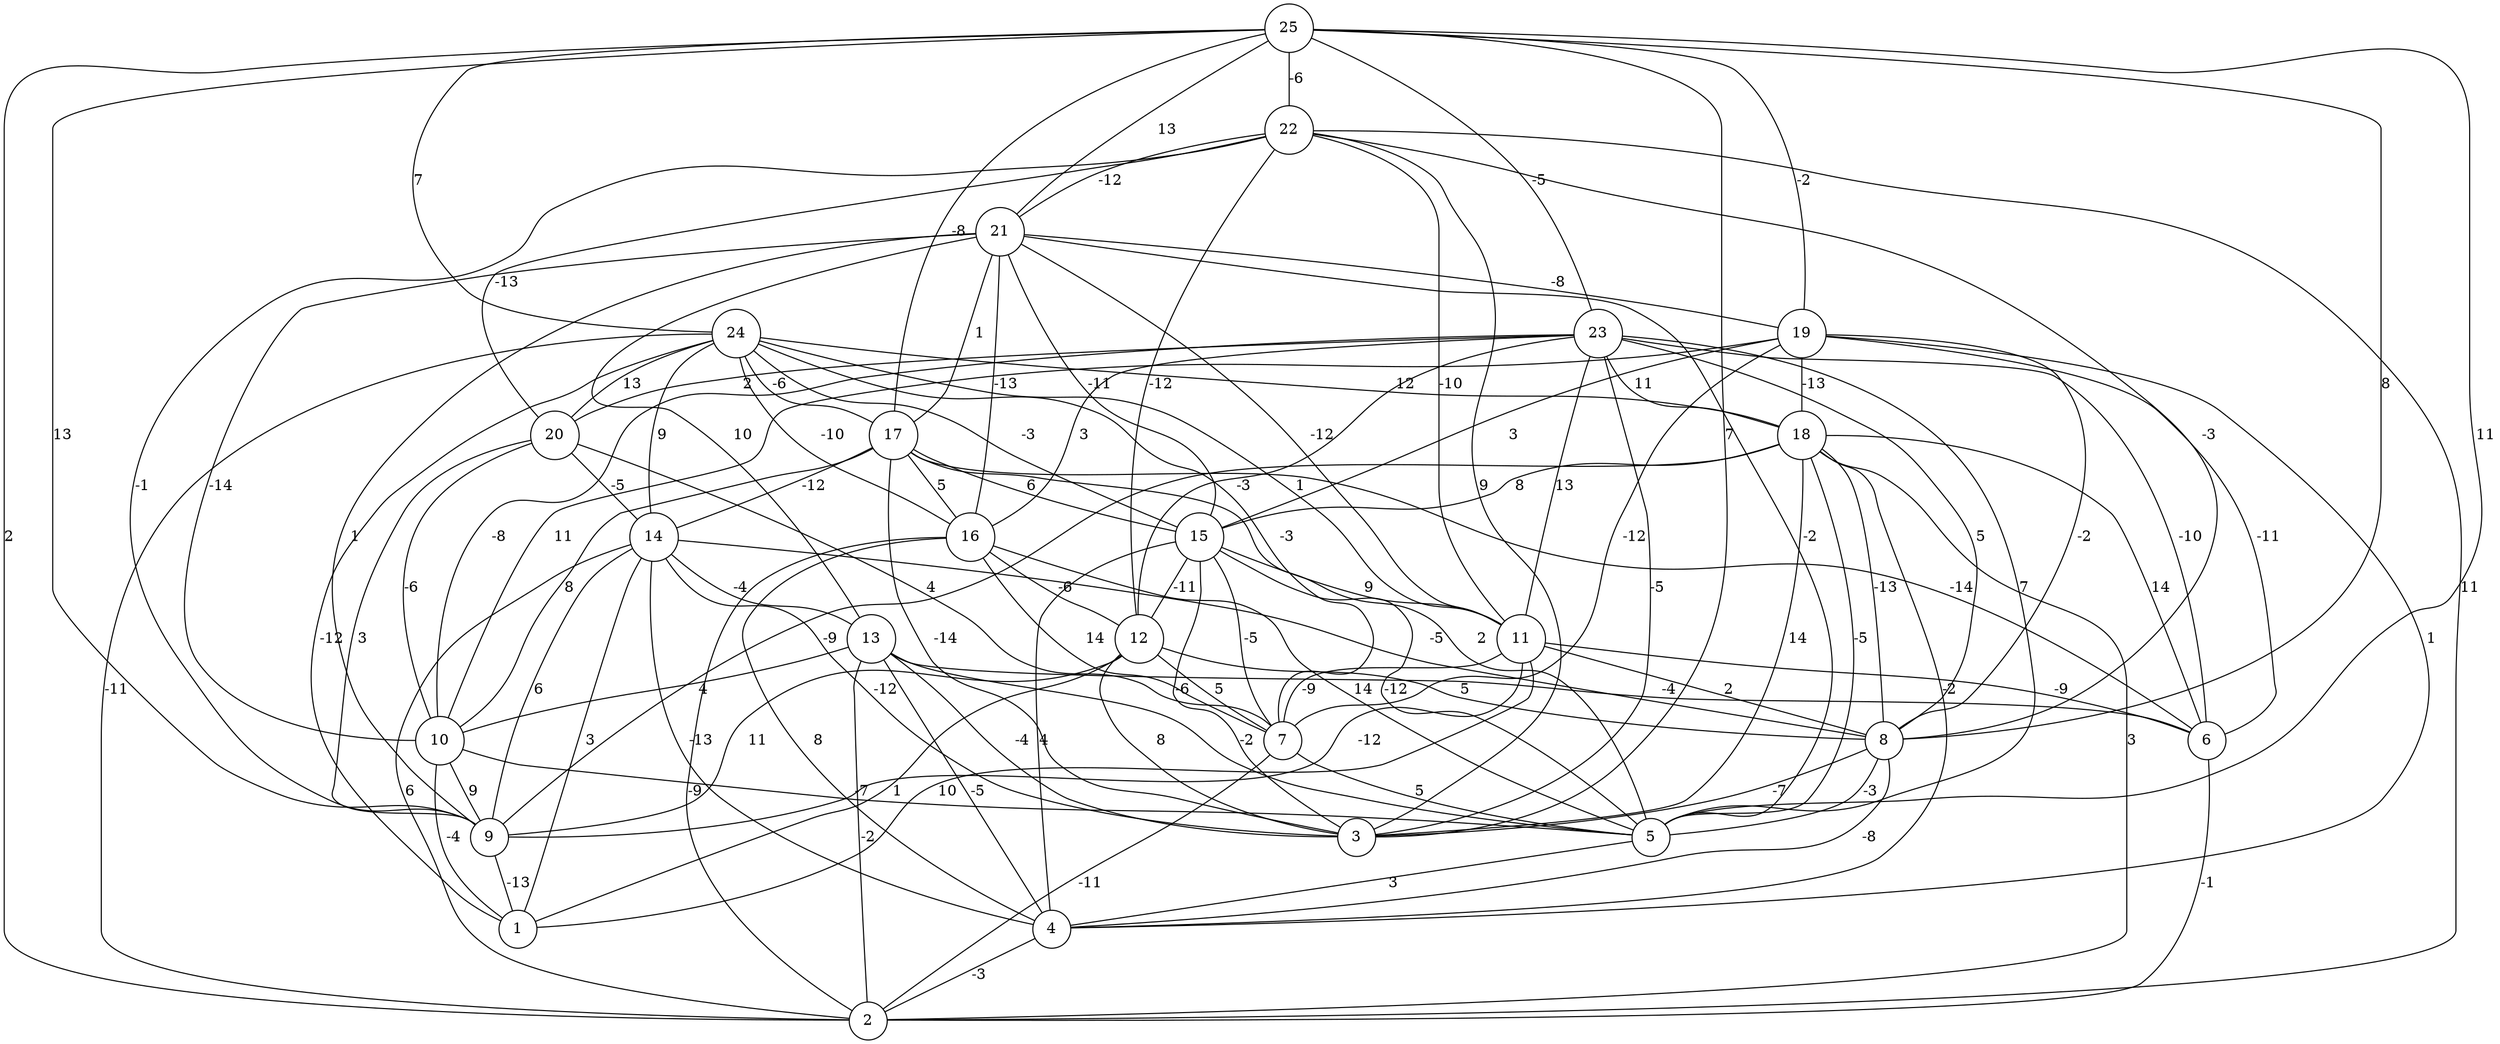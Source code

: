 graph { 
	 fontname="Helvetica,Arial,sans-serif" 
	 node [shape = circle]; 
	 25 -- 2 [label = "2"];
	 25 -- 3 [label = "7"];
	 25 -- 5 [label = "11"];
	 25 -- 8 [label = "8"];
	 25 -- 9 [label = "13"];
	 25 -- 17 [label = "-8"];
	 25 -- 19 [label = "-2"];
	 25 -- 21 [label = "13"];
	 25 -- 22 [label = "-6"];
	 25 -- 23 [label = "-5"];
	 25 -- 24 [label = "7"];
	 24 -- 1 [label = "-12"];
	 24 -- 2 [label = "-11"];
	 24 -- 7 [label = "-3"];
	 24 -- 11 [label = "1"];
	 24 -- 14 [label = "9"];
	 24 -- 15 [label = "-3"];
	 24 -- 16 [label = "-10"];
	 24 -- 17 [label = "-6"];
	 24 -- 18 [label = "12"];
	 24 -- 20 [label = "13"];
	 23 -- 3 [label = "-5"];
	 23 -- 5 [label = "7"];
	 23 -- 6 [label = "-10"];
	 23 -- 8 [label = "5"];
	 23 -- 10 [label = "-8"];
	 23 -- 11 [label = "13"];
	 23 -- 12 [label = "-3"];
	 23 -- 16 [label = "3"];
	 23 -- 18 [label = "11"];
	 23 -- 20 [label = "2"];
	 22 -- 2 [label = "11"];
	 22 -- 3 [label = "9"];
	 22 -- 8 [label = "-3"];
	 22 -- 9 [label = "-1"];
	 22 -- 11 [label = "-10"];
	 22 -- 12 [label = "-12"];
	 22 -- 20 [label = "-13"];
	 22 -- 21 [label = "-12"];
	 21 -- 5 [label = "-2"];
	 21 -- 9 [label = "1"];
	 21 -- 10 [label = "-14"];
	 21 -- 11 [label = "-12"];
	 21 -- 13 [label = "10"];
	 21 -- 15 [label = "-11"];
	 21 -- 16 [label = "-13"];
	 21 -- 17 [label = "1"];
	 21 -- 19 [label = "-8"];
	 20 -- 7 [label = "4"];
	 20 -- 9 [label = "3"];
	 20 -- 10 [label = "-6"];
	 20 -- 14 [label = "-5"];
	 19 -- 4 [label = "1"];
	 19 -- 6 [label = "-11"];
	 19 -- 7 [label = "-12"];
	 19 -- 8 [label = "-2"];
	 19 -- 10 [label = "11"];
	 19 -- 15 [label = "3"];
	 19 -- 18 [label = "-13"];
	 18 -- 2 [label = "3"];
	 18 -- 3 [label = "14"];
	 18 -- 4 [label = "-2"];
	 18 -- 5 [label = "-5"];
	 18 -- 6 [label = "14"];
	 18 -- 8 [label = "-13"];
	 18 -- 9 [label = "-9"];
	 18 -- 15 [label = "8"];
	 17 -- 3 [label = "-14"];
	 17 -- 5 [label = "2"];
	 17 -- 6 [label = "-14"];
	 17 -- 10 [label = "8"];
	 17 -- 14 [label = "-12"];
	 17 -- 15 [label = "6"];
	 17 -- 16 [label = "5"];
	 16 -- 2 [label = "-9"];
	 16 -- 4 [label = "8"];
	 16 -- 5 [label = "14"];
	 16 -- 7 [label = "14"];
	 16 -- 12 [label = "-6"];
	 15 -- 3 [label = "-6"];
	 15 -- 4 [label = "4"];
	 15 -- 5 [label = "-12"];
	 15 -- 7 [label = "-5"];
	 15 -- 11 [label = "9"];
	 15 -- 12 [label = "-11"];
	 14 -- 1 [label = "3"];
	 14 -- 2 [label = "6"];
	 14 -- 3 [label = "-12"];
	 14 -- 4 [label = "-13"];
	 14 -- 8 [label = "-5"];
	 14 -- 9 [label = "6"];
	 14 -- 13 [label = "-4"];
	 13 -- 2 [label = "-2"];
	 13 -- 3 [label = "-4"];
	 13 -- 4 [label = "-5"];
	 13 -- 5 [label = "-2"];
	 13 -- 6 [label = "-4"];
	 13 -- 10 [label = "4"];
	 12 -- 1 [label = "1"];
	 12 -- 3 [label = "8"];
	 12 -- 7 [label = "5"];
	 12 -- 8 [label = "5"];
	 12 -- 9 [label = "11"];
	 11 -- 1 [label = "10"];
	 11 -- 6 [label = "-9"];
	 11 -- 7 [label = "-9"];
	 11 -- 8 [label = "2"];
	 11 -- 9 [label = "-12"];
	 10 -- 1 [label = "-4"];
	 10 -- 5 [label = "-7"];
	 10 -- 9 [label = "9"];
	 9 -- 1 [label = "-13"];
	 8 -- 3 [label = "-7"];
	 8 -- 4 [label = "-8"];
	 8 -- 5 [label = "-3"];
	 7 -- 2 [label = "-11"];
	 7 -- 5 [label = "5"];
	 6 -- 2 [label = "-1"];
	 5 -- 4 [label = "3"];
	 4 -- 2 [label = "-3"];
	 1;
	 2;
	 3;
	 4;
	 5;
	 6;
	 7;
	 8;
	 9;
	 10;
	 11;
	 12;
	 13;
	 14;
	 15;
	 16;
	 17;
	 18;
	 19;
	 20;
	 21;
	 22;
	 23;
	 24;
	 25;
}
